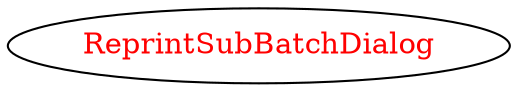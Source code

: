 digraph dependencyGraph {
 concentrate=true;
 ranksep="2.0";
 rankdir="LR"; 
 splines="ortho";
"ReprintSubBatchDialog" [fontcolor="red"];
}